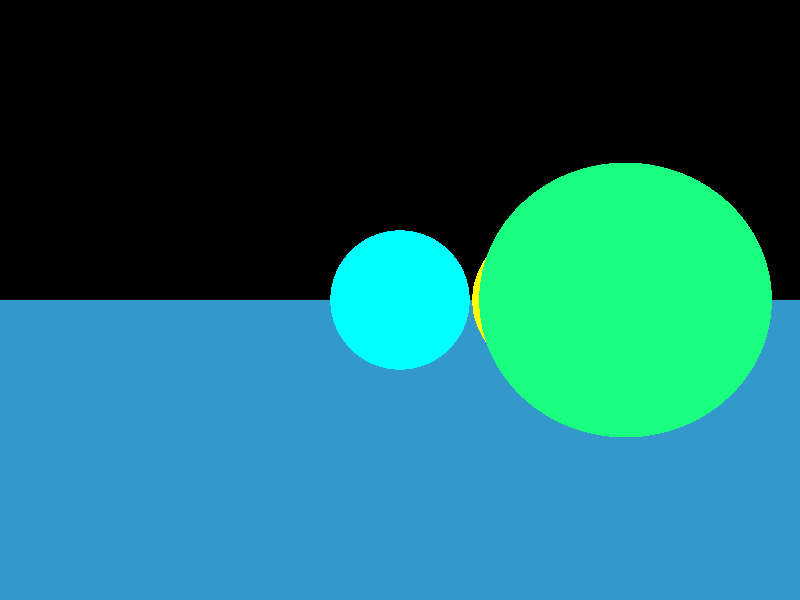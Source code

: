 // cs174, assignment 1 sample file (RIGHT HANDED)

//camera pointing down negative x - case 2
camera {
    location  <14, 0,0> 
    up        <0,  1,  0>
    right     <0, 0,  -1.3333>
    look_at   <0, 0, 0>
}

light_source {<-100, 100, 100> color rgb <1.5, 1.5, 1.5>}

sphere {<-3.5, 0, 0>, 1
  pigment {color rgb <1.0, 0.0, 1.0>}
  finish {ambient 0.2 diffuse 0.4 specular 0.1 roughness 0.01}
}

sphere {<1, 0, 0>, 1.5 
  pigment {color rgb <0.0, 1.0, 1.0>}
  finish {ambient 0.2 diffuse 0.4 specular 0.1 roughness 0.01}
}

sphere {<-2.5, 0, -4>, 2 
  pigment {color rgb <1.0, 1.0, 0.0>}
  finish {ambient 0.2 diffuse 0.4 specular 0.1 roughness 0.01}
}

sphere {<2.8, 0, -4>, 2.5
  pigment {color rgb <0.1, 1.0, 0.5>}
  finish {ambient 0.2 diffuse 0.4 specular 0.1 roughness 0.01}
}

plane {<0, 1, 0>, -4
    pigment {color rgb <0.2, 0.6, 0.8>}
    finish {ambient 0.4 diffuse 0.8 roughness 0.01}
}